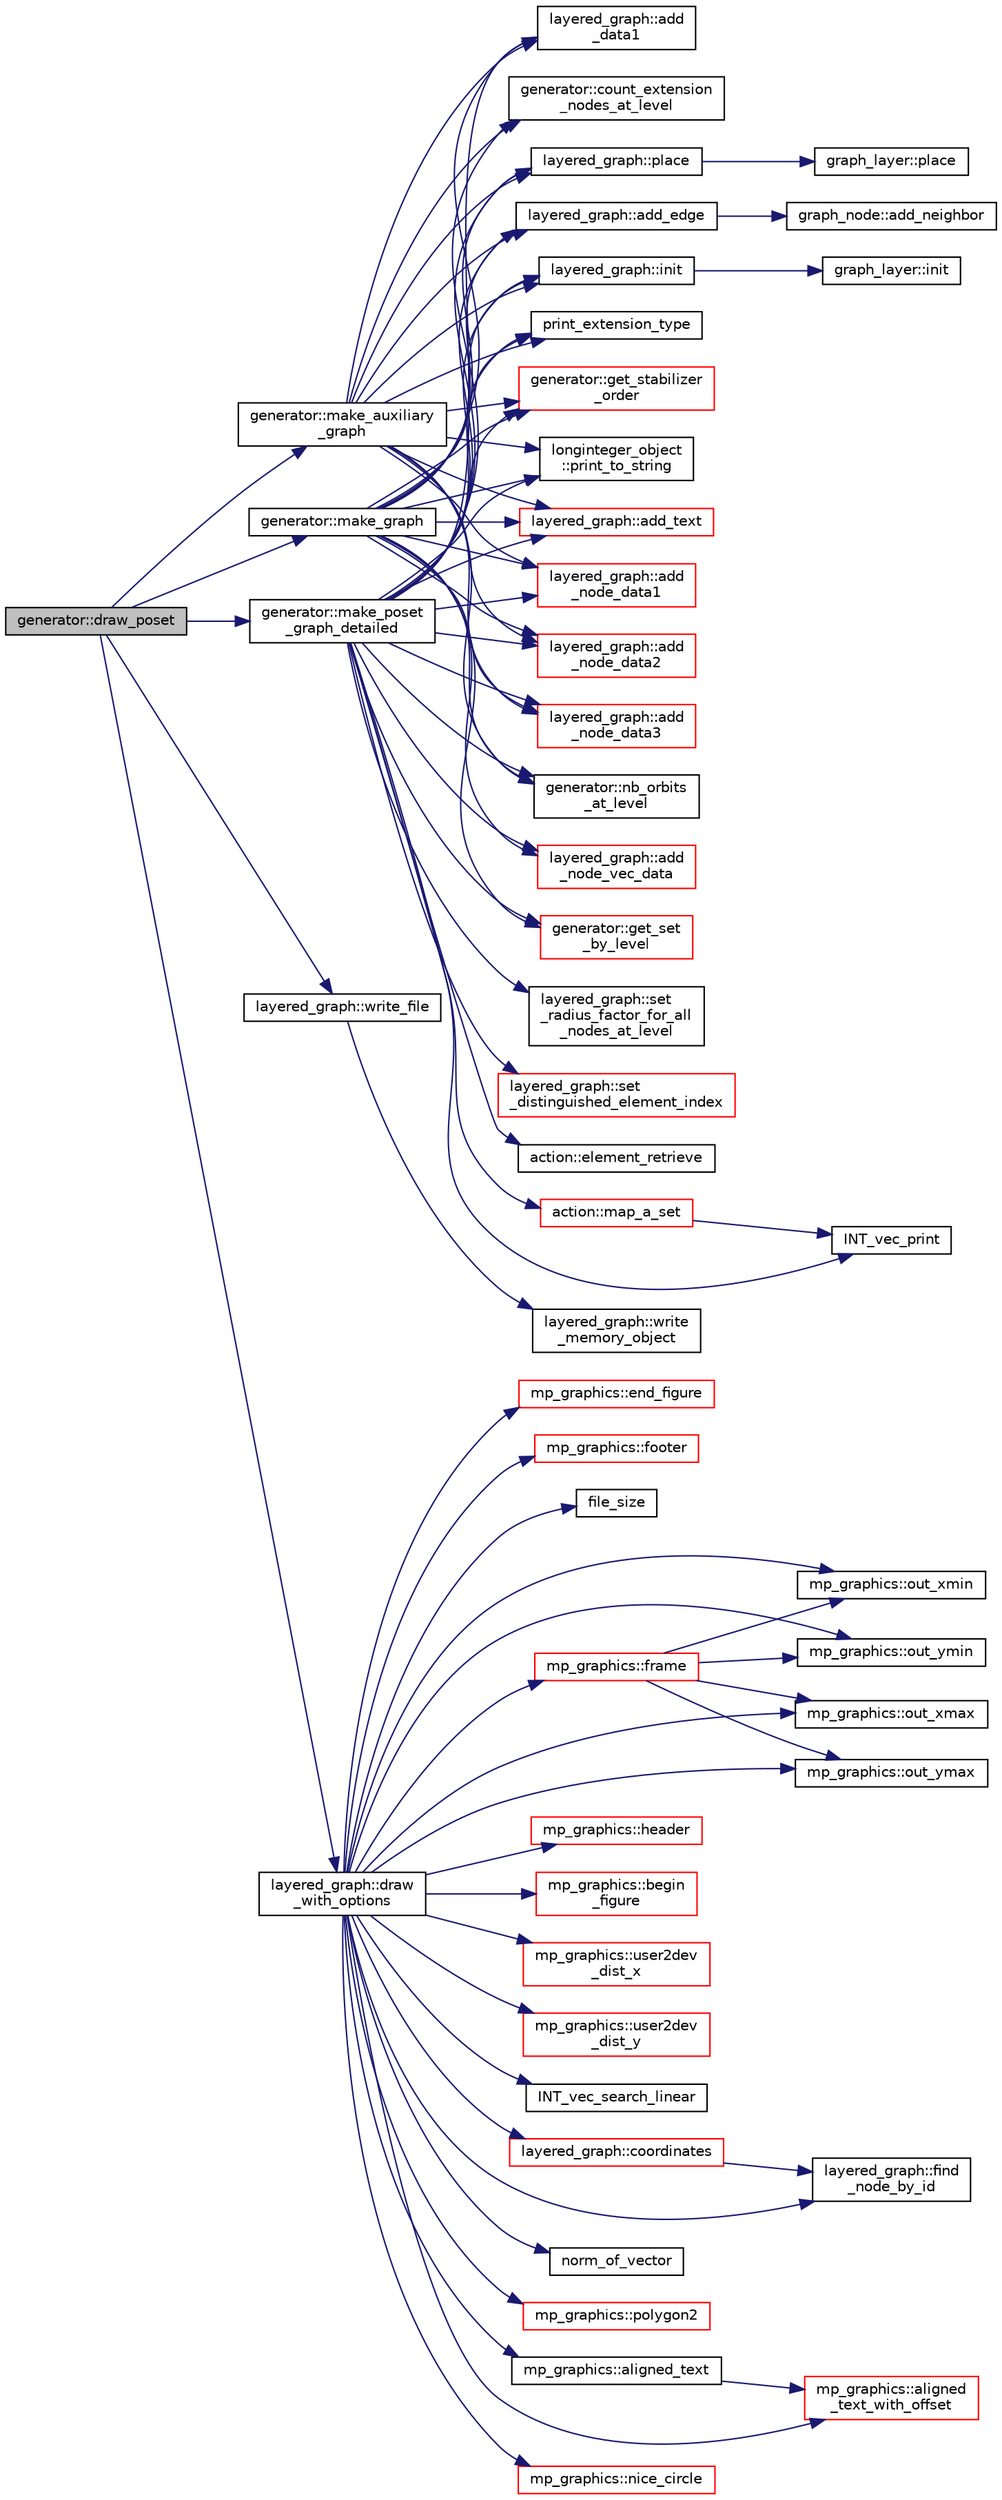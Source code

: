 digraph "generator::draw_poset"
{
  edge [fontname="Helvetica",fontsize="10",labelfontname="Helvetica",labelfontsize="10"];
  node [fontname="Helvetica",fontsize="10",shape=record];
  rankdir="LR";
  Node5006 [label="generator::draw_poset",height=0.2,width=0.4,color="black", fillcolor="grey75", style="filled", fontcolor="black"];
  Node5006 -> Node5007 [color="midnightblue",fontsize="10",style="solid",fontname="Helvetica"];
  Node5007 [label="generator::make_auxiliary\l_graph",height=0.2,width=0.4,color="black", fillcolor="white", style="filled",URL="$d7/d73/classgenerator.html#aabd85f45e3975dcf5eb15c0509e58392"];
  Node5007 -> Node5008 [color="midnightblue",fontsize="10",style="solid",fontname="Helvetica"];
  Node5008 [label="generator::nb_orbits\l_at_level",height=0.2,width=0.4,color="black", fillcolor="white", style="filled",URL="$d7/d73/classgenerator.html#a020f3d8378448310d044a4a24fadf301"];
  Node5007 -> Node5009 [color="midnightblue",fontsize="10",style="solid",fontname="Helvetica"];
  Node5009 [label="generator::count_extension\l_nodes_at_level",height=0.2,width=0.4,color="black", fillcolor="white", style="filled",URL="$d7/d73/classgenerator.html#a51ae16bc53402495663479269fc0bee0"];
  Node5007 -> Node5010 [color="midnightblue",fontsize="10",style="solid",fontname="Helvetica"];
  Node5010 [label="layered_graph::add\l_data1",height=0.2,width=0.4,color="black", fillcolor="white", style="filled",URL="$da/db1/classlayered__graph.html#a008a6f2cb68387f41f8bf01cf5c0c957"];
  Node5007 -> Node5011 [color="midnightblue",fontsize="10",style="solid",fontname="Helvetica"];
  Node5011 [label="layered_graph::init",height=0.2,width=0.4,color="black", fillcolor="white", style="filled",URL="$da/db1/classlayered__graph.html#a3d3422898f1e8d31eb937fcc460dbac2"];
  Node5011 -> Node5012 [color="midnightblue",fontsize="10",style="solid",fontname="Helvetica"];
  Node5012 [label="graph_layer::init",height=0.2,width=0.4,color="black", fillcolor="white", style="filled",URL="$de/d87/classgraph__layer.html#a4b3e02d2069fb0127514a3d9ce000ff0"];
  Node5007 -> Node5013 [color="midnightblue",fontsize="10",style="solid",fontname="Helvetica"];
  Node5013 [label="layered_graph::place",height=0.2,width=0.4,color="black", fillcolor="white", style="filled",URL="$da/db1/classlayered__graph.html#a5449ff3de184b379ed6986f6e78c8c4a"];
  Node5013 -> Node5014 [color="midnightblue",fontsize="10",style="solid",fontname="Helvetica"];
  Node5014 [label="graph_layer::place",height=0.2,width=0.4,color="black", fillcolor="white", style="filled",URL="$de/d87/classgraph__layer.html#a24ae195b3ddbb86164b816db1ad2223a"];
  Node5007 -> Node5015 [color="midnightblue",fontsize="10",style="solid",fontname="Helvetica"];
  Node5015 [label="layered_graph::add_edge",height=0.2,width=0.4,color="black", fillcolor="white", style="filled",URL="$da/db1/classlayered__graph.html#a018a287d904e5be8d95cf9a5b358f838"];
  Node5015 -> Node5016 [color="midnightblue",fontsize="10",style="solid",fontname="Helvetica"];
  Node5016 [label="graph_node::add_neighbor",height=0.2,width=0.4,color="black", fillcolor="white", style="filled",URL="$d6/d21/classgraph__node.html#a22cf1ed1de6059f37be3e8f778cbba09"];
  Node5007 -> Node5017 [color="midnightblue",fontsize="10",style="solid",fontname="Helvetica"];
  Node5017 [label="print_extension_type",height=0.2,width=0.4,color="black", fillcolor="white", style="filled",URL="$da/d10/other_8h.html#ab39242254c1c0bce13010118473d8c74"];
  Node5007 -> Node5018 [color="midnightblue",fontsize="10",style="solid",fontname="Helvetica"];
  Node5018 [label="generator::get_stabilizer\l_order",height=0.2,width=0.4,color="red", fillcolor="white", style="filled",URL="$d7/d73/classgenerator.html#a2a03fc974c76e47e999f3abc99e6b81d"];
  Node5007 -> Node5025 [color="midnightblue",fontsize="10",style="solid",fontname="Helvetica"];
  Node5025 [label="longinteger_object\l::print_to_string",height=0.2,width=0.4,color="black", fillcolor="white", style="filled",URL="$dd/d7e/classlonginteger__object.html#abf29fedc2ef57bb6c8bcc8e1f052efda"];
  Node5007 -> Node5026 [color="midnightblue",fontsize="10",style="solid",fontname="Helvetica"];
  Node5026 [label="layered_graph::add_text",height=0.2,width=0.4,color="red", fillcolor="white", style="filled",URL="$da/db1/classlayered__graph.html#aa9c738e91c1bbd546c39e6a32ff05c83"];
  Node5007 -> Node5028 [color="midnightblue",fontsize="10",style="solid",fontname="Helvetica"];
  Node5028 [label="layered_graph::add\l_node_data1",height=0.2,width=0.4,color="red", fillcolor="white", style="filled",URL="$da/db1/classlayered__graph.html#a8385de4bc26e9dd88066e55d3cb9bd4b"];
  Node5007 -> Node5030 [color="midnightblue",fontsize="10",style="solid",fontname="Helvetica"];
  Node5030 [label="layered_graph::add\l_node_data2",height=0.2,width=0.4,color="red", fillcolor="white", style="filled",URL="$da/db1/classlayered__graph.html#a2d72d0538b4908cc0c0c24b4af7c9154"];
  Node5007 -> Node5032 [color="midnightblue",fontsize="10",style="solid",fontname="Helvetica"];
  Node5032 [label="layered_graph::add\l_node_data3",height=0.2,width=0.4,color="red", fillcolor="white", style="filled",URL="$da/db1/classlayered__graph.html#af41e17810ce0e037178e859be7a45fda"];
  Node5006 -> Node5034 [color="midnightblue",fontsize="10",style="solid",fontname="Helvetica"];
  Node5034 [label="generator::make_graph",height=0.2,width=0.4,color="black", fillcolor="white", style="filled",URL="$d7/d73/classgenerator.html#a70dd7819a500c8baef63327eb5d72f4c"];
  Node5034 -> Node5008 [color="midnightblue",fontsize="10",style="solid",fontname="Helvetica"];
  Node5034 -> Node5010 [color="midnightblue",fontsize="10",style="solid",fontname="Helvetica"];
  Node5034 -> Node5011 [color="midnightblue",fontsize="10",style="solid",fontname="Helvetica"];
  Node5034 -> Node5013 [color="midnightblue",fontsize="10",style="solid",fontname="Helvetica"];
  Node5034 -> Node5015 [color="midnightblue",fontsize="10",style="solid",fontname="Helvetica"];
  Node5034 -> Node5017 [color="midnightblue",fontsize="10",style="solid",fontname="Helvetica"];
  Node5034 -> Node5018 [color="midnightblue",fontsize="10",style="solid",fontname="Helvetica"];
  Node5034 -> Node5025 [color="midnightblue",fontsize="10",style="solid",fontname="Helvetica"];
  Node5034 -> Node5026 [color="midnightblue",fontsize="10",style="solid",fontname="Helvetica"];
  Node5034 -> Node5035 [color="midnightblue",fontsize="10",style="solid",fontname="Helvetica"];
  Node5035 [label="generator::get_set\l_by_level",height=0.2,width=0.4,color="red", fillcolor="white", style="filled",URL="$d7/d73/classgenerator.html#a3012a80d862b42c848b84584389c8594"];
  Node5034 -> Node5037 [color="midnightblue",fontsize="10",style="solid",fontname="Helvetica"];
  Node5037 [label="layered_graph::add\l_node_vec_data",height=0.2,width=0.4,color="red", fillcolor="white", style="filled",URL="$da/db1/classlayered__graph.html#a0d91c07f86a005655748c99cff1b895f"];
  Node5034 -> Node5028 [color="midnightblue",fontsize="10",style="solid",fontname="Helvetica"];
  Node5034 -> Node5030 [color="midnightblue",fontsize="10",style="solid",fontname="Helvetica"];
  Node5034 -> Node5032 [color="midnightblue",fontsize="10",style="solid",fontname="Helvetica"];
  Node5006 -> Node5040 [color="midnightblue",fontsize="10",style="solid",fontname="Helvetica"];
  Node5040 [label="generator::make_poset\l_graph_detailed",height=0.2,width=0.4,color="black", fillcolor="white", style="filled",URL="$d7/d73/classgenerator.html#a4f8b07122d32e3db0788f5a385bb1615"];
  Node5040 -> Node5009 [color="midnightblue",fontsize="10",style="solid",fontname="Helvetica"];
  Node5040 -> Node5008 [color="midnightblue",fontsize="10",style="solid",fontname="Helvetica"];
  Node5040 -> Node5041 [color="midnightblue",fontsize="10",style="solid",fontname="Helvetica"];
  Node5041 [label="INT_vec_print",height=0.2,width=0.4,color="black", fillcolor="white", style="filled",URL="$df/dbf/sajeeb_8_c.html#a79a5901af0b47dd0d694109543c027fe"];
  Node5040 -> Node5010 [color="midnightblue",fontsize="10",style="solid",fontname="Helvetica"];
  Node5040 -> Node5011 [color="midnightblue",fontsize="10",style="solid",fontname="Helvetica"];
  Node5040 -> Node5042 [color="midnightblue",fontsize="10",style="solid",fontname="Helvetica"];
  Node5042 [label="layered_graph::set\l_radius_factor_for_all\l_nodes_at_level",height=0.2,width=0.4,color="black", fillcolor="white", style="filled",URL="$da/db1/classlayered__graph.html#aa4b531e745362b755e6a76af291beeca"];
  Node5040 -> Node5013 [color="midnightblue",fontsize="10",style="solid",fontname="Helvetica"];
  Node5040 -> Node5015 [color="midnightblue",fontsize="10",style="solid",fontname="Helvetica"];
  Node5040 -> Node5017 [color="midnightblue",fontsize="10",style="solid",fontname="Helvetica"];
  Node5040 -> Node5018 [color="midnightblue",fontsize="10",style="solid",fontname="Helvetica"];
  Node5040 -> Node5025 [color="midnightblue",fontsize="10",style="solid",fontname="Helvetica"];
  Node5040 -> Node5026 [color="midnightblue",fontsize="10",style="solid",fontname="Helvetica"];
  Node5040 -> Node5028 [color="midnightblue",fontsize="10",style="solid",fontname="Helvetica"];
  Node5040 -> Node5035 [color="midnightblue",fontsize="10",style="solid",fontname="Helvetica"];
  Node5040 -> Node5037 [color="midnightblue",fontsize="10",style="solid",fontname="Helvetica"];
  Node5040 -> Node5030 [color="midnightblue",fontsize="10",style="solid",fontname="Helvetica"];
  Node5040 -> Node5032 [color="midnightblue",fontsize="10",style="solid",fontname="Helvetica"];
  Node5040 -> Node5043 [color="midnightblue",fontsize="10",style="solid",fontname="Helvetica"];
  Node5043 [label="layered_graph::set\l_distinguished_element_index",height=0.2,width=0.4,color="red", fillcolor="white", style="filled",URL="$da/db1/classlayered__graph.html#a1eaa49d10447a6c84db40477df26519d"];
  Node5040 -> Node5045 [color="midnightblue",fontsize="10",style="solid",fontname="Helvetica"];
  Node5045 [label="action::element_retrieve",height=0.2,width=0.4,color="black", fillcolor="white", style="filled",URL="$d2/d86/classaction.html#ad28f6f8810ffbad64c1490f78e51e2b1"];
  Node5040 -> Node5046 [color="midnightblue",fontsize="10",style="solid",fontname="Helvetica"];
  Node5046 [label="action::map_a_set",height=0.2,width=0.4,color="red", fillcolor="white", style="filled",URL="$d2/d86/classaction.html#a600e542e5aeca2a46f18110e027947e0"];
  Node5046 -> Node5041 [color="midnightblue",fontsize="10",style="solid",fontname="Helvetica"];
  Node5006 -> Node5049 [color="midnightblue",fontsize="10",style="solid",fontname="Helvetica"];
  Node5049 [label="layered_graph::write_file",height=0.2,width=0.4,color="black", fillcolor="white", style="filled",URL="$da/db1/classlayered__graph.html#aa6be0def70df293f8e50a6aadcbd5d89"];
  Node5049 -> Node5050 [color="midnightblue",fontsize="10",style="solid",fontname="Helvetica"];
  Node5050 [label="layered_graph::write\l_memory_object",height=0.2,width=0.4,color="black", fillcolor="white", style="filled",URL="$da/db1/classlayered__graph.html#a9fd9630354f493941c8407da7c5e4a92"];
  Node5006 -> Node5051 [color="midnightblue",fontsize="10",style="solid",fontname="Helvetica"];
  Node5051 [label="layered_graph::draw\l_with_options",height=0.2,width=0.4,color="black", fillcolor="white", style="filled",URL="$da/db1/classlayered__graph.html#a4c76e40c6cf5bfb2ab2df20c33e846bc"];
  Node5051 -> Node5052 [color="midnightblue",fontsize="10",style="solid",fontname="Helvetica"];
  Node5052 [label="mp_graphics::out_xmin",height=0.2,width=0.4,color="black", fillcolor="white", style="filled",URL="$da/d2c/classmp__graphics.html#a565bfb3987a4e246e3fd61d15c714ee7"];
  Node5051 -> Node5053 [color="midnightblue",fontsize="10",style="solid",fontname="Helvetica"];
  Node5053 [label="mp_graphics::out_ymin",height=0.2,width=0.4,color="black", fillcolor="white", style="filled",URL="$da/d2c/classmp__graphics.html#a01d97c3ec8360a3c2244aa895e2b9c9e"];
  Node5051 -> Node5054 [color="midnightblue",fontsize="10",style="solid",fontname="Helvetica"];
  Node5054 [label="mp_graphics::out_xmax",height=0.2,width=0.4,color="black", fillcolor="white", style="filled",URL="$da/d2c/classmp__graphics.html#af0f66267f65077db72afeb0ce0b8df31"];
  Node5051 -> Node5055 [color="midnightblue",fontsize="10",style="solid",fontname="Helvetica"];
  Node5055 [label="mp_graphics::out_ymax",height=0.2,width=0.4,color="black", fillcolor="white", style="filled",URL="$da/d2c/classmp__graphics.html#a16d4b00f27d431c20c08840b6043cc7f"];
  Node5051 -> Node5056 [color="midnightblue",fontsize="10",style="solid",fontname="Helvetica"];
  Node5056 [label="mp_graphics::header",height=0.2,width=0.4,color="red", fillcolor="white", style="filled",URL="$da/d2c/classmp__graphics.html#ad500b1cac8c75bf8a2f2ac78938c4e30"];
  Node5051 -> Node5060 [color="midnightblue",fontsize="10",style="solid",fontname="Helvetica"];
  Node5060 [label="mp_graphics::begin\l_figure",height=0.2,width=0.4,color="red", fillcolor="white", style="filled",URL="$da/d2c/classmp__graphics.html#a5755257d778fb161984a756d0ad9c600"];
  Node5051 -> Node5062 [color="midnightblue",fontsize="10",style="solid",fontname="Helvetica"];
  Node5062 [label="mp_graphics::frame",height=0.2,width=0.4,color="red", fillcolor="white", style="filled",URL="$da/d2c/classmp__graphics.html#a4094becb93ac234f2f3ebd1be83d10ff"];
  Node5062 -> Node5052 [color="midnightblue",fontsize="10",style="solid",fontname="Helvetica"];
  Node5062 -> Node5054 [color="midnightblue",fontsize="10",style="solid",fontname="Helvetica"];
  Node5062 -> Node5053 [color="midnightblue",fontsize="10",style="solid",fontname="Helvetica"];
  Node5062 -> Node5055 [color="midnightblue",fontsize="10",style="solid",fontname="Helvetica"];
  Node5051 -> Node5080 [color="midnightblue",fontsize="10",style="solid",fontname="Helvetica"];
  Node5080 [label="mp_graphics::user2dev\l_dist_x",height=0.2,width=0.4,color="red", fillcolor="white", style="filled",URL="$da/d2c/classmp__graphics.html#a0c6b0bda2fbf3a7baa984eba08a87478"];
  Node5051 -> Node5082 [color="midnightblue",fontsize="10",style="solid",fontname="Helvetica"];
  Node5082 [label="mp_graphics::user2dev\l_dist_y",height=0.2,width=0.4,color="red", fillcolor="white", style="filled",URL="$da/d2c/classmp__graphics.html#acc9d05db077346e4fc8850bc80e9c96c"];
  Node5051 -> Node5084 [color="midnightblue",fontsize="10",style="solid",fontname="Helvetica"];
  Node5084 [label="INT_vec_search_linear",height=0.2,width=0.4,color="black", fillcolor="white", style="filled",URL="$d5/de2/foundations_2data__structures_2data__structures_8h.html#ad0aa35e081da3ba3cc8841bf086ba9aa"];
  Node5051 -> Node5085 [color="midnightblue",fontsize="10",style="solid",fontname="Helvetica"];
  Node5085 [label="layered_graph::coordinates",height=0.2,width=0.4,color="red", fillcolor="white", style="filled",URL="$da/db1/classlayered__graph.html#abbe593a1640471038ad4d5264416e19c"];
  Node5085 -> Node5086 [color="midnightblue",fontsize="10",style="solid",fontname="Helvetica"];
  Node5086 [label="layered_graph::find\l_node_by_id",height=0.2,width=0.4,color="black", fillcolor="white", style="filled",URL="$da/db1/classlayered__graph.html#a380a87fc8f87f526f71e13670fe5ef12"];
  Node5051 -> Node5086 [color="midnightblue",fontsize="10",style="solid",fontname="Helvetica"];
  Node5051 -> Node5088 [color="midnightblue",fontsize="10",style="solid",fontname="Helvetica"];
  Node5088 [label="norm_of_vector",height=0.2,width=0.4,color="black", fillcolor="white", style="filled",URL="$d6/d32/layered__graph_8_c.html#a4778f1c458356058461e7eff396897ce"];
  Node5051 -> Node5089 [color="midnightblue",fontsize="10",style="solid",fontname="Helvetica"];
  Node5089 [label="mp_graphics::polygon2",height=0.2,width=0.4,color="red", fillcolor="white", style="filled",URL="$da/d2c/classmp__graphics.html#ad4052be9dec4eeef879dcc8ca6d85d71"];
  Node5051 -> Node5090 [color="midnightblue",fontsize="10",style="solid",fontname="Helvetica"];
  Node5090 [label="mp_graphics::aligned\l_text_with_offset",height=0.2,width=0.4,color="red", fillcolor="white", style="filled",URL="$da/d2c/classmp__graphics.html#a3b5a8558ee721bd8b9ed36e732317679"];
  Node5051 -> Node5097 [color="midnightblue",fontsize="10",style="solid",fontname="Helvetica"];
  Node5097 [label="mp_graphics::nice_circle",height=0.2,width=0.4,color="red", fillcolor="white", style="filled",URL="$da/d2c/classmp__graphics.html#a29055ee6a26b527757614c4e75911ade"];
  Node5051 -> Node5104 [color="midnightblue",fontsize="10",style="solid",fontname="Helvetica"];
  Node5104 [label="mp_graphics::aligned_text",height=0.2,width=0.4,color="black", fillcolor="white", style="filled",URL="$da/d2c/classmp__graphics.html#a52ca0d0e39640fe15c6a8bd8633c9e5a"];
  Node5104 -> Node5090 [color="midnightblue",fontsize="10",style="solid",fontname="Helvetica"];
  Node5051 -> Node5105 [color="midnightblue",fontsize="10",style="solid",fontname="Helvetica"];
  Node5105 [label="mp_graphics::end_figure",height=0.2,width=0.4,color="red", fillcolor="white", style="filled",URL="$da/d2c/classmp__graphics.html#af7e758a9c83d809d033e1d18752d2925"];
  Node5051 -> Node5107 [color="midnightblue",fontsize="10",style="solid",fontname="Helvetica"];
  Node5107 [label="mp_graphics::footer",height=0.2,width=0.4,color="red", fillcolor="white", style="filled",URL="$da/d2c/classmp__graphics.html#a20ae36e3dae7401578c7623f73419fe8"];
  Node5051 -> Node5111 [color="midnightblue",fontsize="10",style="solid",fontname="Helvetica"];
  Node5111 [label="file_size",height=0.2,width=0.4,color="black", fillcolor="white", style="filled",URL="$df/dbf/sajeeb_8_c.html#a5c37cf5785204b6e9adf647dc14d0e50"];
}
